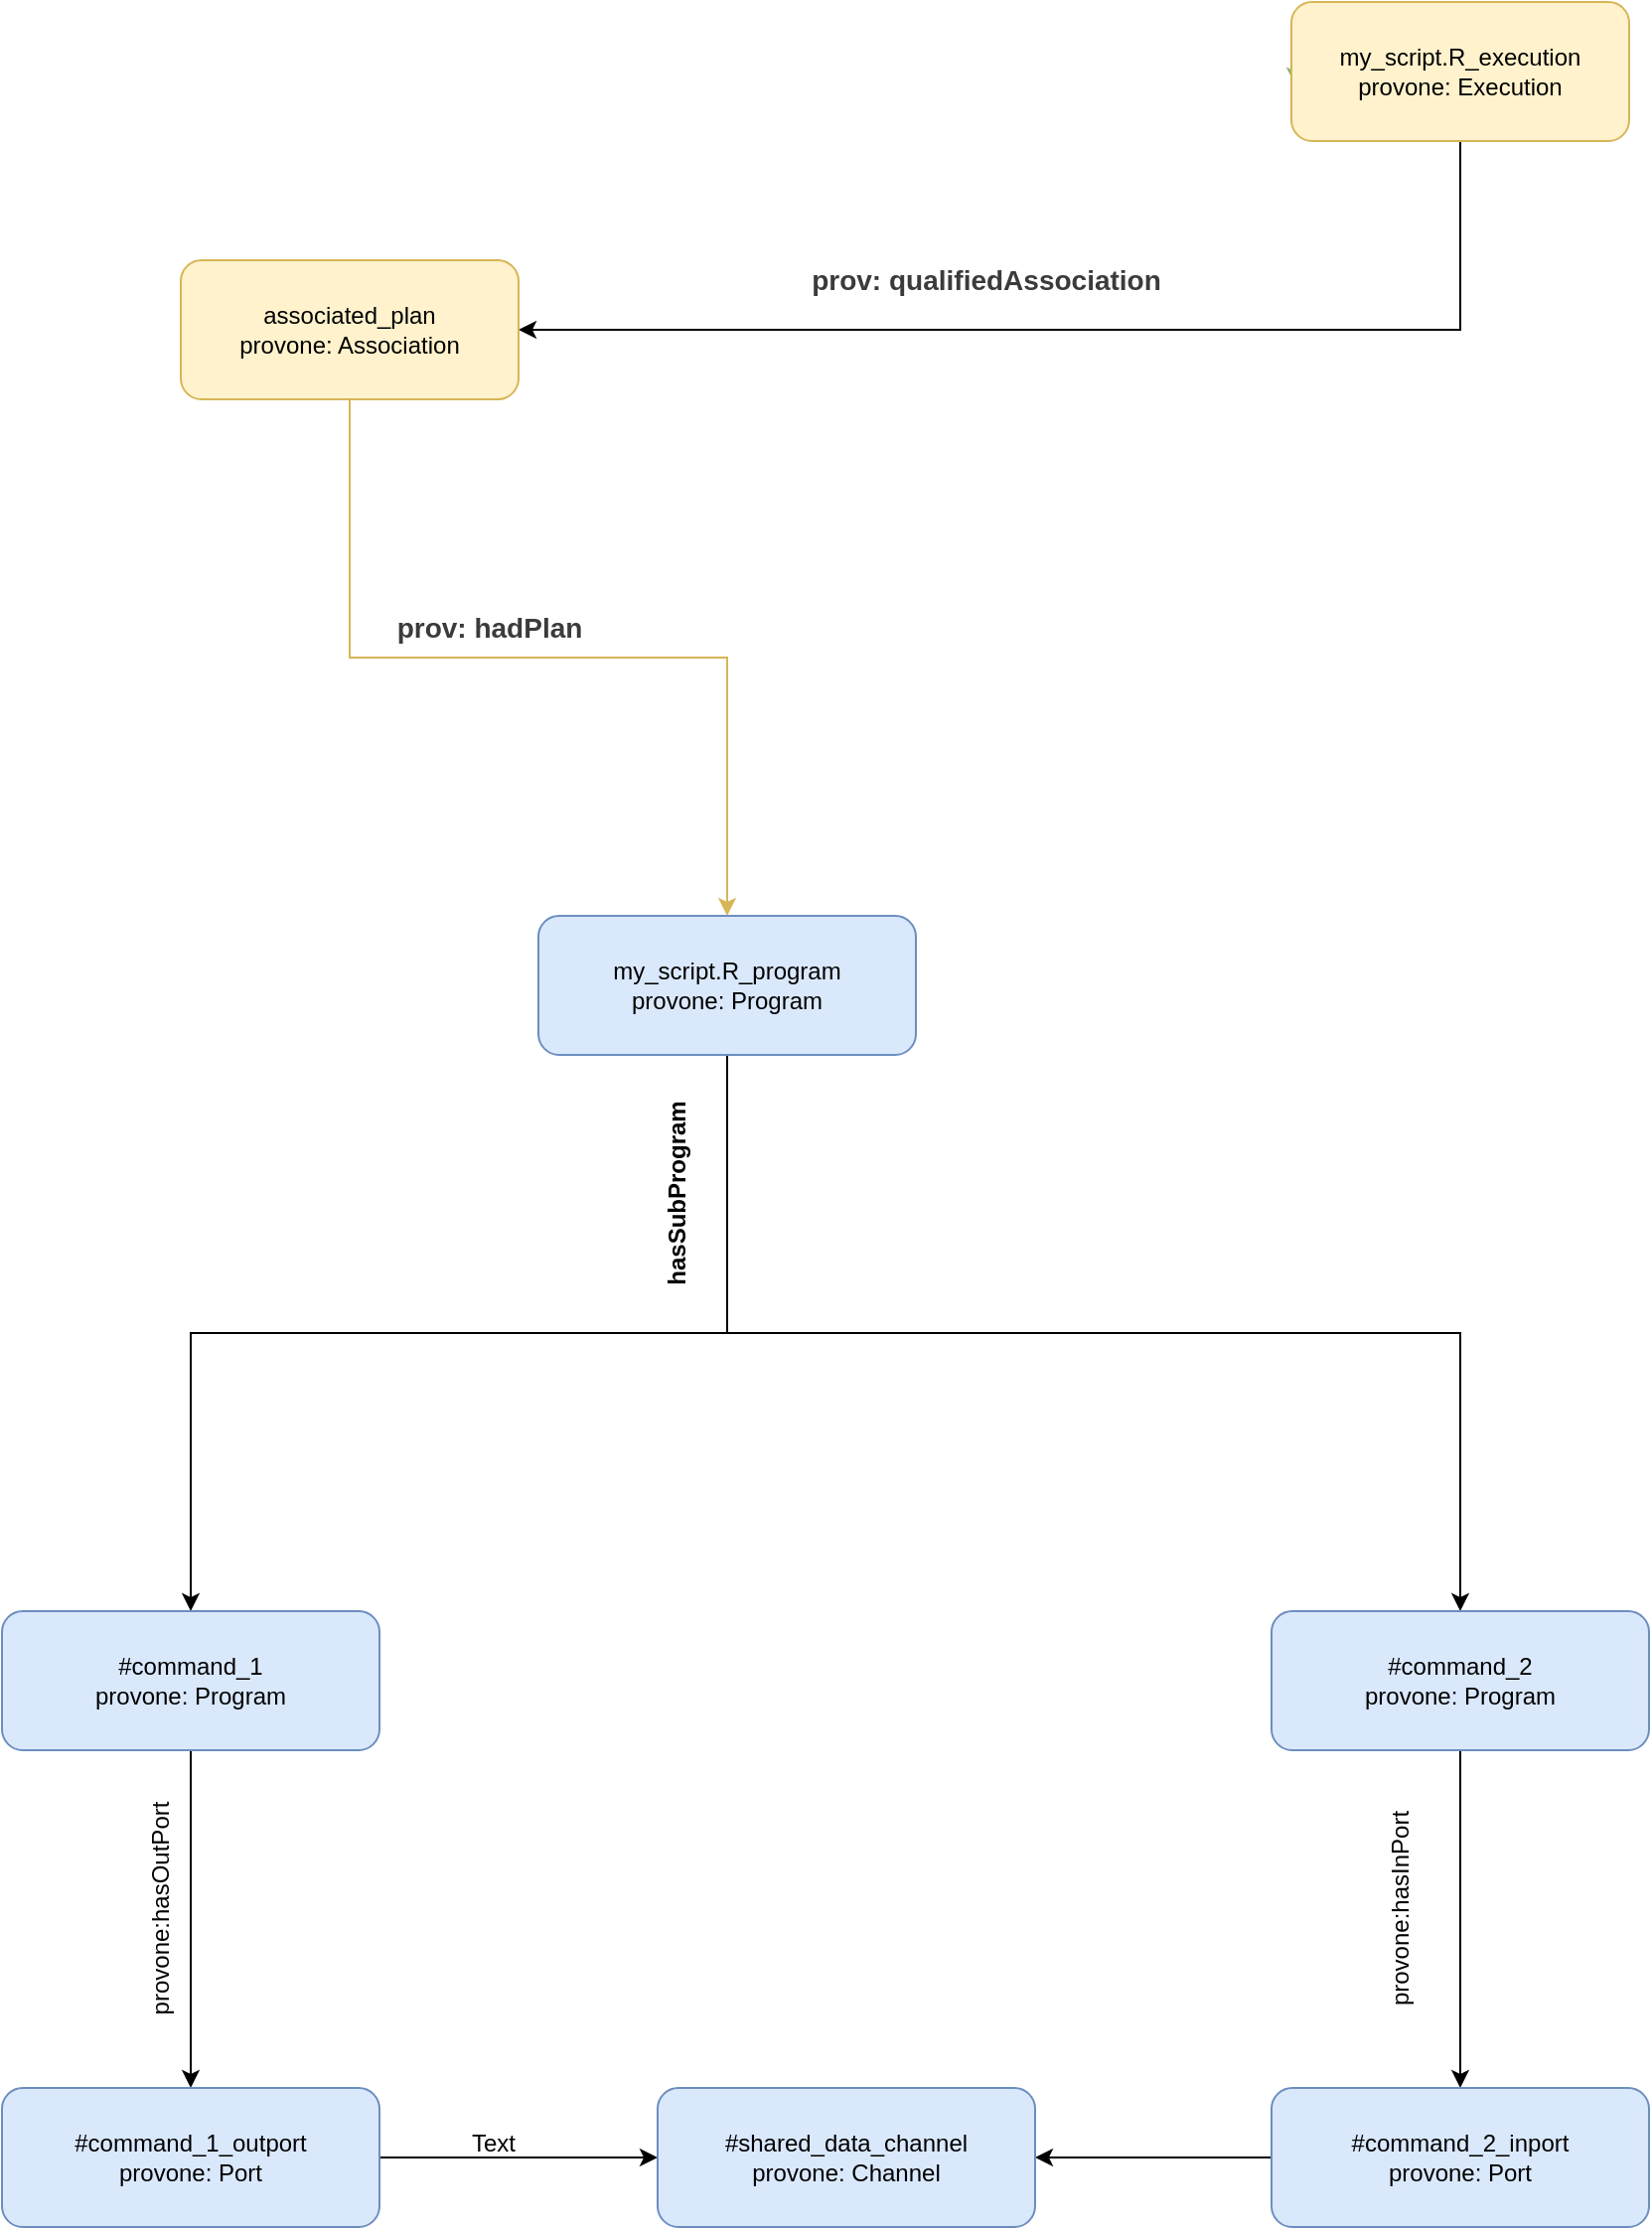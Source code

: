 <mxfile version="13.0.3" type="device"><diagram id="C5RBs43oDa-KdzZeNtuy" name="Page-1"><mxGraphModel dx="1933" dy="757" grid="1" gridSize="10" guides="1" tooltips="1" connect="1" arrows="1" fold="1" page="1" pageScale="1" pageWidth="827" pageHeight="1169" math="0" shadow="0"><root><mxCell id="WIyWlLk6GJQsqaUBKTNV-0"/><mxCell id="WIyWlLk6GJQsqaUBKTNV-1" parent="WIyWlLk6GJQsqaUBKTNV-0"/><mxCell id="S7q7Bd4BP5tiHzz6USZi-1" style="edgeStyle=orthogonalEdgeStyle;rounded=0;orthogonalLoop=1;jettySize=auto;html=1;exitX=0;exitY=0.5;exitDx=0;exitDy=0;entryX=0.012;entryY=0.6;entryDx=0;entryDy=0;strokeColor=#82B366;entryPerimeter=0;" parent="WIyWlLk6GJQsqaUBKTNV-1" source="WIyWlLk6GJQsqaUBKTNV-3" target="WIyWlLk6GJQsqaUBKTNV-3" edge="1"><mxGeometry relative="1" as="geometry"/></mxCell><mxCell id="fwNAGcQLZrnLgrZ7_r0D-21" style="edgeStyle=orthogonalEdgeStyle;rounded=0;orthogonalLoop=1;jettySize=auto;html=1;exitX=0.5;exitY=1;exitDx=0;exitDy=0;entryX=1;entryY=0.5;entryDx=0;entryDy=0;" parent="WIyWlLk6GJQsqaUBKTNV-1" source="WIyWlLk6GJQsqaUBKTNV-3" target="XxHsR2Fvus8GtTuaKJsr-35" edge="1"><mxGeometry relative="1" as="geometry"/></mxCell><mxCell id="WIyWlLk6GJQsqaUBKTNV-3" value="&lt;div&gt;my_script.R_execution&lt;/div&gt;&lt;div&gt;provone: Execution&lt;br&gt;&lt;/div&gt;" style="rounded=1;whiteSpace=wrap;html=1;fontSize=12;glass=0;strokeWidth=1;shadow=0;fillColor=#fff2cc;strokeColor=#d6b656;" parent="WIyWlLk6GJQsqaUBKTNV-1" vertex="1"><mxGeometry x="329" y="170" width="170" height="70" as="geometry"/></mxCell><mxCell id="XxHsR2Fvus8GtTuaKJsr-34" value="" style="edgeStyle=orthogonalEdgeStyle;rounded=0;orthogonalLoop=1;jettySize=auto;html=1;entryX=0.5;entryY=0;entryDx=0;entryDy=0;exitX=0.5;exitY=1;exitDx=0;exitDy=0;fillColor=#fff2cc;strokeColor=#d6b656;" parent="WIyWlLk6GJQsqaUBKTNV-1" source="XxHsR2Fvus8GtTuaKJsr-35" target="XxHsR2Fvus8GtTuaKJsr-36" edge="1"><mxGeometry relative="1" as="geometry"><mxPoint x="360" y="450" as="targetPoint"/></mxGeometry></mxCell><mxCell id="XxHsR2Fvus8GtTuaKJsr-35" value="&lt;div&gt;associated_plan&lt;/div&gt;&lt;div&gt;provone: Association&lt;/div&gt;" style="rounded=1;whiteSpace=wrap;html=1;fontSize=12;glass=0;strokeWidth=1;shadow=0;fillColor=#fff2cc;strokeColor=#d6b656;" parent="WIyWlLk6GJQsqaUBKTNV-1" vertex="1"><mxGeometry x="-230" y="300" width="170" height="70" as="geometry"/></mxCell><mxCell id="mfnxclLyuqNphOZKsgNx-1" style="edgeStyle=orthogonalEdgeStyle;rounded=0;orthogonalLoop=1;jettySize=auto;html=1;exitX=0.5;exitY=1;exitDx=0;exitDy=0;" edge="1" parent="WIyWlLk6GJQsqaUBKTNV-1" source="XxHsR2Fvus8GtTuaKJsr-36" target="mfnxclLyuqNphOZKsgNx-0"><mxGeometry relative="1" as="geometry"/></mxCell><mxCell id="mfnxclLyuqNphOZKsgNx-10" style="edgeStyle=orthogonalEdgeStyle;rounded=0;orthogonalLoop=1;jettySize=auto;html=1;exitX=0.5;exitY=1;exitDx=0;exitDy=0;" edge="1" parent="WIyWlLk6GJQsqaUBKTNV-1" source="XxHsR2Fvus8GtTuaKJsr-36" target="eKO7VEiFkCgWrcYH6Lk5-0"><mxGeometry relative="1" as="geometry"/></mxCell><mxCell id="XxHsR2Fvus8GtTuaKJsr-36" value="my_script.R&lt;span&gt;_program&lt;/span&gt;&lt;br&gt;&lt;div&gt;&lt;span&gt;provone: Program&lt;/span&gt;&lt;br&gt;&lt;/div&gt;" style="rounded=1;whiteSpace=wrap;html=1;fontSize=12;glass=0;strokeWidth=1;shadow=0;fillColor=#dae8fc;strokeColor=#6c8ebf;" parent="WIyWlLk6GJQsqaUBKTNV-1" vertex="1"><mxGeometry x="-50" y="630" width="190" height="70" as="geometry"/></mxCell><mxCell id="mfnxclLyuqNphOZKsgNx-5" value="" style="edgeStyle=orthogonalEdgeStyle;rounded=0;orthogonalLoop=1;jettySize=auto;html=1;" edge="1" parent="WIyWlLk6GJQsqaUBKTNV-1" source="eKO7VEiFkCgWrcYH6Lk5-0" target="mfnxclLyuqNphOZKsgNx-4"><mxGeometry relative="1" as="geometry"/></mxCell><mxCell id="eKO7VEiFkCgWrcYH6Lk5-0" value="&lt;div&gt;&lt;span&gt;#command_2&lt;br&gt;provone: Program&lt;/span&gt;&lt;br&gt;&lt;/div&gt;" style="rounded=1;whiteSpace=wrap;html=1;fontSize=12;glass=0;strokeWidth=1;shadow=0;fillColor=#dae8fc;strokeColor=#6c8ebf;" parent="WIyWlLk6GJQsqaUBKTNV-1" vertex="1"><mxGeometry x="319" y="980" width="190" height="70" as="geometry"/></mxCell><mxCell id="mfnxclLyuqNphOZKsgNx-11" style="edgeStyle=orthogonalEdgeStyle;rounded=0;orthogonalLoop=1;jettySize=auto;html=1;exitX=0;exitY=0.5;exitDx=0;exitDy=0;entryX=1;entryY=0.5;entryDx=0;entryDy=0;" edge="1" parent="WIyWlLk6GJQsqaUBKTNV-1" source="mfnxclLyuqNphOZKsgNx-4" target="mfnxclLyuqNphOZKsgNx-8"><mxGeometry relative="1" as="geometry"/></mxCell><mxCell id="mfnxclLyuqNphOZKsgNx-4" value="&lt;div&gt;&lt;span&gt;#command_2_inport&lt;br&gt;provone: Port&lt;/span&gt;&lt;br&gt;&lt;/div&gt;" style="rounded=1;whiteSpace=wrap;html=1;fontSize=12;glass=0;strokeWidth=1;shadow=0;fillColor=#dae8fc;strokeColor=#6c8ebf;" vertex="1" parent="WIyWlLk6GJQsqaUBKTNV-1"><mxGeometry x="319" y="1220" width="190" height="70" as="geometry"/></mxCell><mxCell id="XxHsR2Fvus8GtTuaKJsr-37" value="&lt;font style=&quot;font-size: 14px&quot; color=&quot;#3b3b3b&quot;&gt;&lt;b&gt;prov: qualifiedAssociation&lt;/b&gt;&lt;/font&gt;" style="text;html=1;align=center;verticalAlign=middle;resizable=0;points=[];autosize=1;" parent="WIyWlLk6GJQsqaUBKTNV-1" vertex="1"><mxGeometry x="80" y="300" width="190" height="20" as="geometry"/></mxCell><mxCell id="XxHsR2Fvus8GtTuaKJsr-38" value="&lt;b&gt;&lt;font style=&quot;font-size: 14px&quot; color=&quot;#3b3b3b&quot;&gt;prov: hadPlan&lt;/font&gt;&lt;/b&gt;" style="text;html=1;align=center;verticalAlign=middle;resizable=0;points=[];autosize=1;" parent="WIyWlLk6GJQsqaUBKTNV-1" vertex="1"><mxGeometry x="-130" y="475" width="110" height="20" as="geometry"/></mxCell><mxCell id="eKO7VEiFkCgWrcYH6Lk5-2" value="hasSubProgram" style="text;html=1;align=center;verticalAlign=middle;resizable=0;points=[];autosize=1;rotation=-90;fontStyle=1" parent="WIyWlLk6GJQsqaUBKTNV-1" vertex="1"><mxGeometry x="-35" y="760" width="110" height="20" as="geometry"/></mxCell><mxCell id="mfnxclLyuqNphOZKsgNx-3" value="" style="edgeStyle=orthogonalEdgeStyle;rounded=0;orthogonalLoop=1;jettySize=auto;html=1;" edge="1" parent="WIyWlLk6GJQsqaUBKTNV-1" source="mfnxclLyuqNphOZKsgNx-0" target="mfnxclLyuqNphOZKsgNx-2"><mxGeometry relative="1" as="geometry"/></mxCell><mxCell id="mfnxclLyuqNphOZKsgNx-0" value="&lt;div&gt;&lt;span&gt;#command_1&lt;br&gt;provone: Program&lt;/span&gt;&lt;br&gt;&lt;/div&gt;" style="rounded=1;whiteSpace=wrap;html=1;fontSize=12;glass=0;strokeWidth=1;shadow=0;fillColor=#dae8fc;strokeColor=#6c8ebf;" vertex="1" parent="WIyWlLk6GJQsqaUBKTNV-1"><mxGeometry x="-320" y="980" width="190" height="70" as="geometry"/></mxCell><mxCell id="mfnxclLyuqNphOZKsgNx-9" value="" style="edgeStyle=orthogonalEdgeStyle;rounded=0;orthogonalLoop=1;jettySize=auto;html=1;" edge="1" parent="WIyWlLk6GJQsqaUBKTNV-1" source="mfnxclLyuqNphOZKsgNx-2" target="mfnxclLyuqNphOZKsgNx-8"><mxGeometry relative="1" as="geometry"/></mxCell><mxCell id="mfnxclLyuqNphOZKsgNx-2" value="&lt;div&gt;&lt;span&gt;#command_1_outport&lt;br&gt;provone: Port&lt;/span&gt;&lt;br&gt;&lt;/div&gt;" style="rounded=1;whiteSpace=wrap;html=1;fontSize=12;glass=0;strokeWidth=1;shadow=0;fillColor=#dae8fc;strokeColor=#6c8ebf;" vertex="1" parent="WIyWlLk6GJQsqaUBKTNV-1"><mxGeometry x="-320" y="1220" width="190" height="70" as="geometry"/></mxCell><mxCell id="mfnxclLyuqNphOZKsgNx-8" value="&lt;div&gt;&lt;span&gt;#shared_data_channel&lt;br&gt;provone: Channel&lt;/span&gt;&lt;br&gt;&lt;/div&gt;" style="rounded=1;whiteSpace=wrap;html=1;fontSize=12;glass=0;strokeWidth=1;shadow=0;fillColor=#dae8fc;strokeColor=#6c8ebf;" vertex="1" parent="WIyWlLk6GJQsqaUBKTNV-1"><mxGeometry x="10" y="1220" width="190" height="70" as="geometry"/></mxCell><mxCell id="mfnxclLyuqNphOZKsgNx-6" value="provone:hasOutPort" style="text;html=1;align=center;verticalAlign=middle;resizable=0;points=[];autosize=1;rotation=-90;" vertex="1" parent="WIyWlLk6GJQsqaUBKTNV-1"><mxGeometry x="-300" y="1120" width="120" height="20" as="geometry"/></mxCell><mxCell id="mfnxclLyuqNphOZKsgNx-7" value="provone:hasInPort" style="text;html=1;align=center;verticalAlign=middle;resizable=0;points=[];autosize=1;rotation=-90;" vertex="1" parent="WIyWlLk6GJQsqaUBKTNV-1"><mxGeometry x="329" y="1120" width="110" height="20" as="geometry"/></mxCell><mxCell id="mfnxclLyuqNphOZKsgNx-12" value="Text" style="text;html=1;align=center;verticalAlign=middle;resizable=0;points=[];autosize=1;" vertex="1" parent="WIyWlLk6GJQsqaUBKTNV-1"><mxGeometry x="-93" y="1238" width="40" height="20" as="geometry"/></mxCell></root></mxGraphModel></diagram></mxfile>